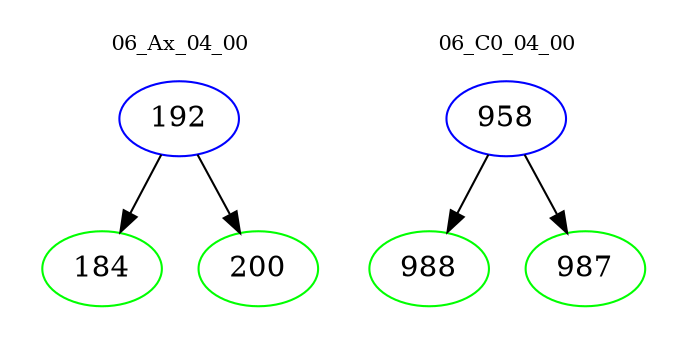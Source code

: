 digraph{
subgraph cluster_0 {
color = white
label = "06_Ax_04_00";
fontsize=10;
T0_192 [label="192", color="blue"]
T0_192 -> T0_184 [color="black"]
T0_184 [label="184", color="green"]
T0_192 -> T0_200 [color="black"]
T0_200 [label="200", color="green"]
}
subgraph cluster_1 {
color = white
label = "06_C0_04_00";
fontsize=10;
T1_958 [label="958", color="blue"]
T1_958 -> T1_988 [color="black"]
T1_988 [label="988", color="green"]
T1_958 -> T1_987 [color="black"]
T1_987 [label="987", color="green"]
}
}
